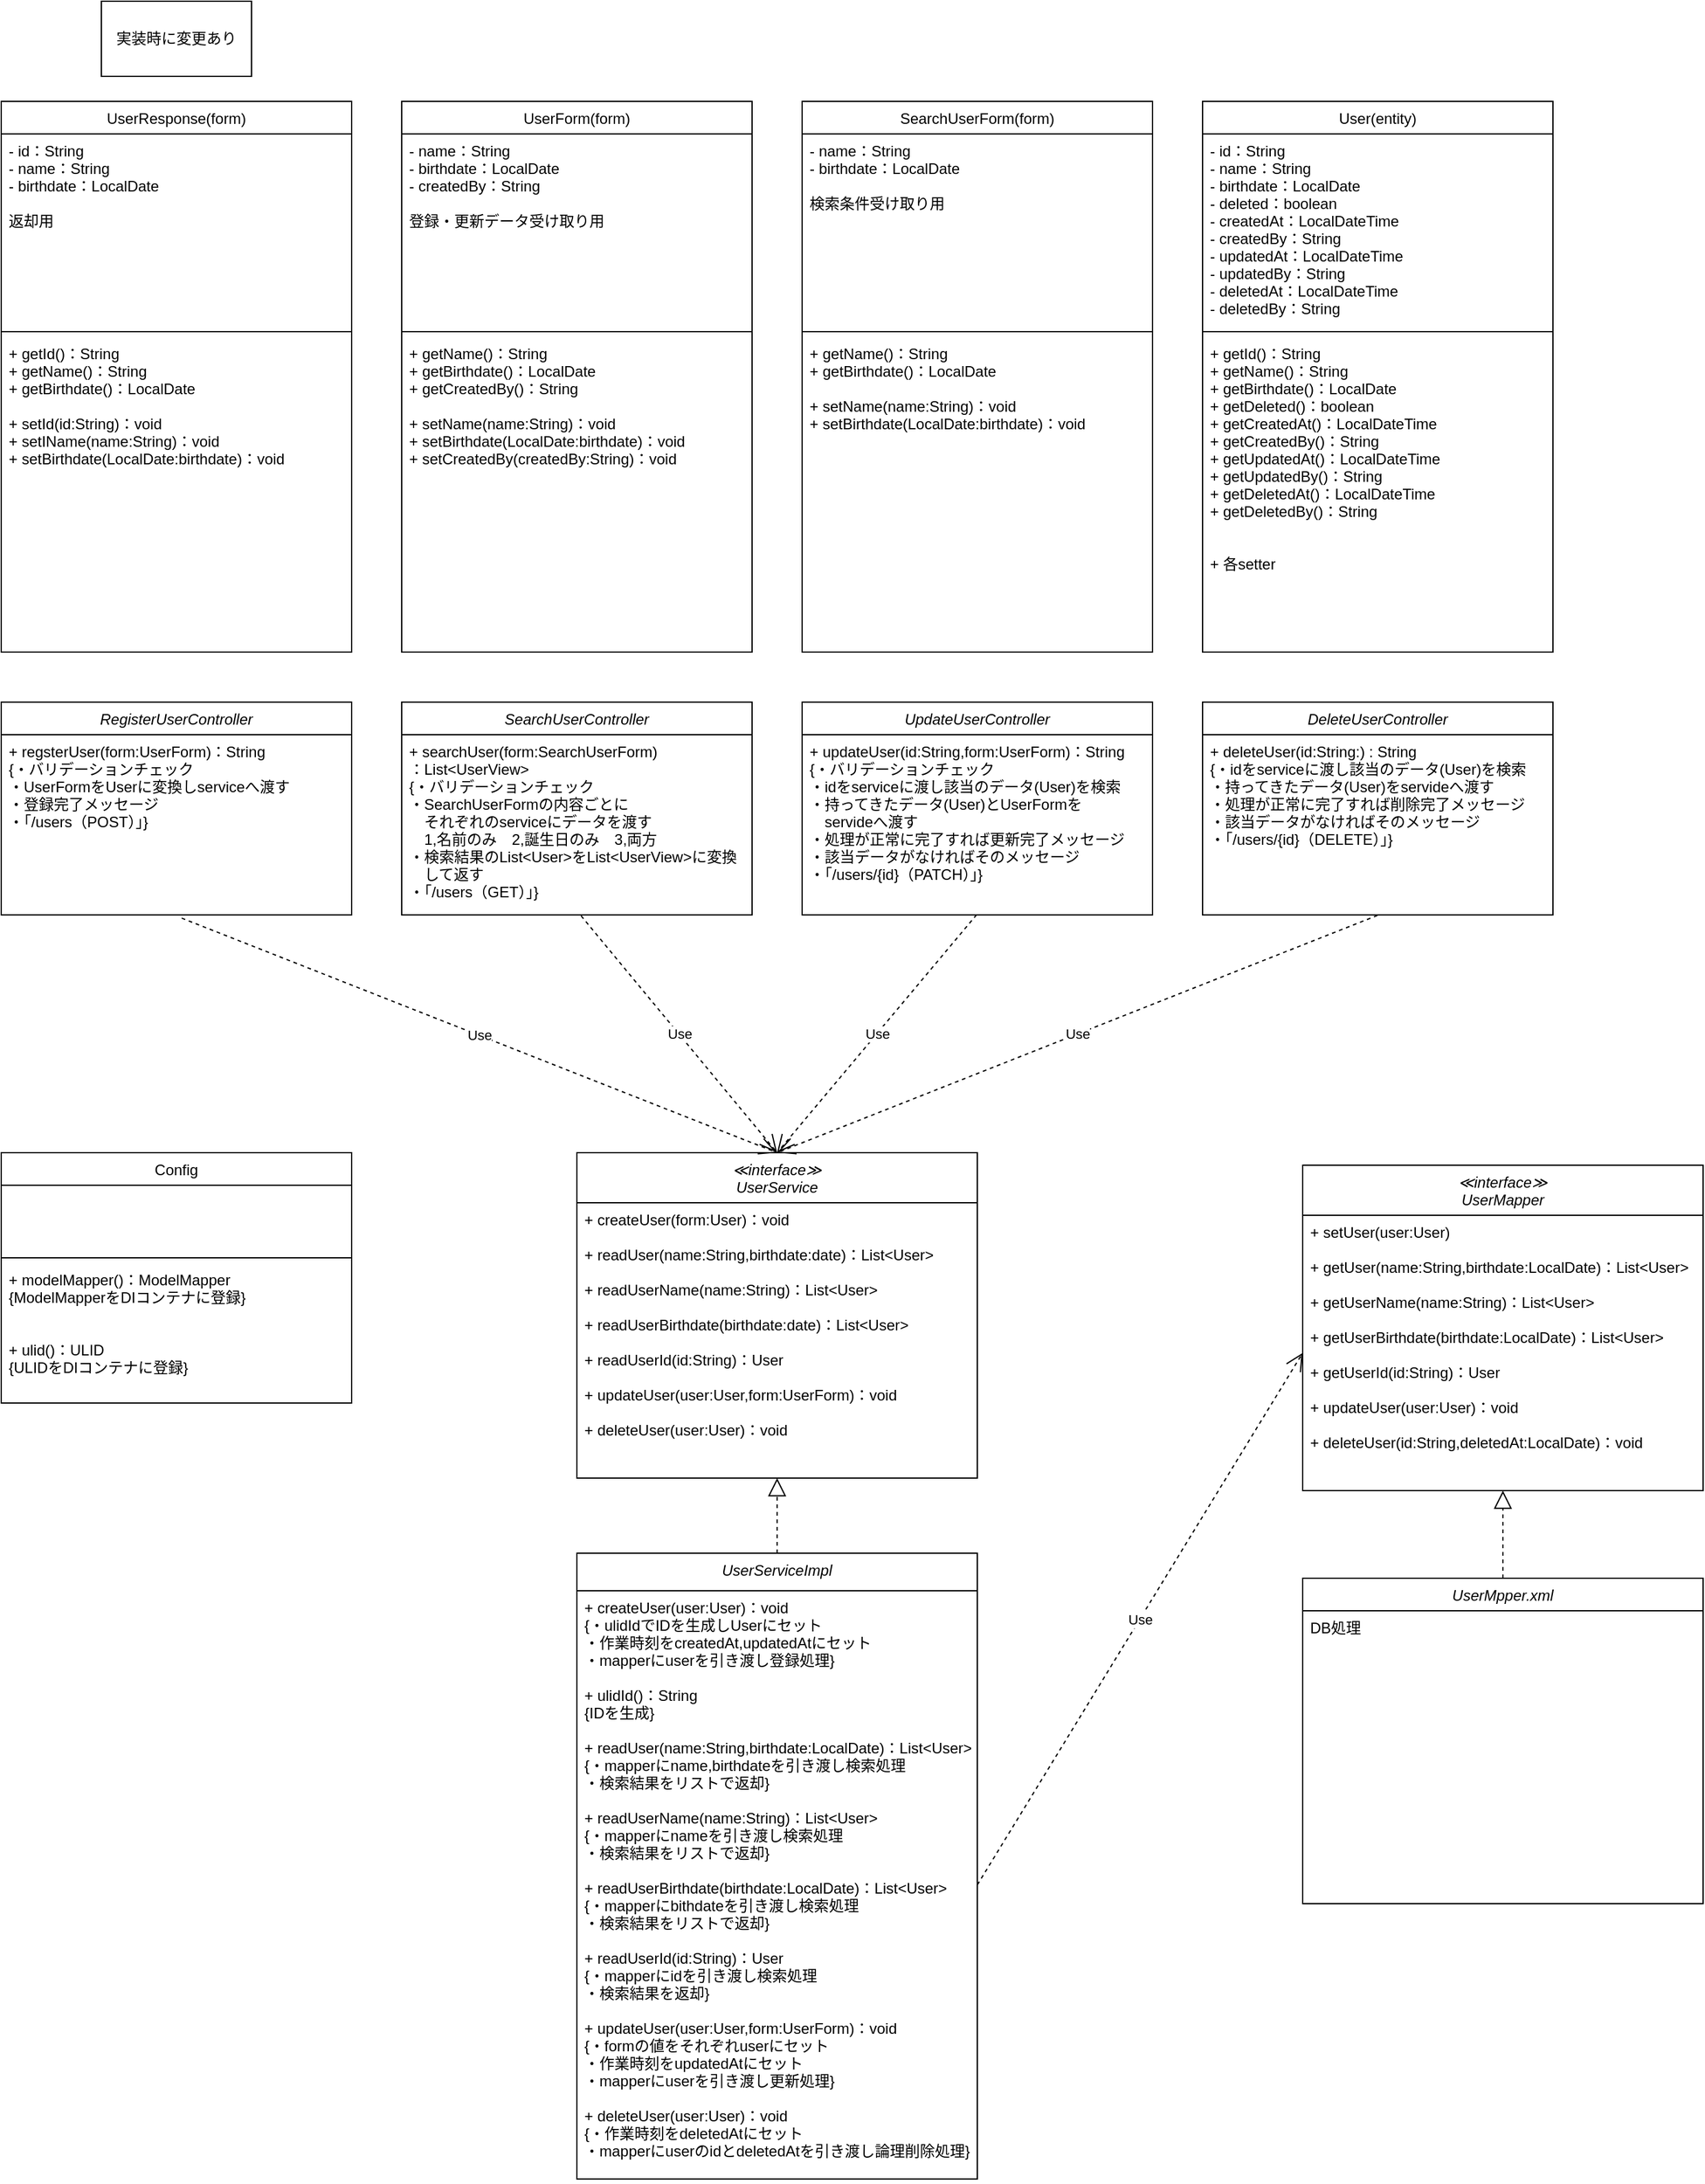 <mxfile version="18.1.1" type="github">
  <diagram id="C5RBs43oDa-KdzZeNtuy" name="Page-1">
    <mxGraphModel dx="2307" dy="1216" grid="1" gridSize="10" guides="1" tooltips="1" connect="1" arrows="1" fold="1" page="1" pageScale="1" pageWidth="827" pageHeight="1169" math="0" shadow="0">
      <root>
        <mxCell id="WIyWlLk6GJQsqaUBKTNV-0" />
        <mxCell id="WIyWlLk6GJQsqaUBKTNV-1" parent="WIyWlLk6GJQsqaUBKTNV-0" />
        <mxCell id="2Q6zyHyjx5GXIw4nZjvg-0" value="UserForm(form)" style="swimlane;fontStyle=0;align=center;verticalAlign=top;childLayout=stackLayout;horizontal=1;startSize=26;horizontalStack=0;resizeParent=1;resizeLast=0;collapsible=1;marginBottom=0;rounded=0;shadow=0;strokeWidth=1;" vertex="1" parent="WIyWlLk6GJQsqaUBKTNV-1">
          <mxGeometry x="320" y="80" width="280" height="440" as="geometry">
            <mxRectangle x="550" y="140" width="160" height="26" as="alternateBounds" />
          </mxGeometry>
        </mxCell>
        <mxCell id="2Q6zyHyjx5GXIw4nZjvg-1" value="- name：String&#xa;- birthdate：LocalDate&#xa;- createdBy：String&#xa;&#xa;登録・更新データ受け取り用" style="text;align=left;verticalAlign=top;spacingLeft=4;spacingRight=4;overflow=hidden;rotatable=0;points=[[0,0.5],[1,0.5]];portConstraint=eastwest;" vertex="1" parent="2Q6zyHyjx5GXIw4nZjvg-0">
          <mxGeometry y="26" width="280" height="154" as="geometry" />
        </mxCell>
        <mxCell id="2Q6zyHyjx5GXIw4nZjvg-2" value="" style="line;html=1;strokeWidth=1;align=left;verticalAlign=middle;spacingTop=-1;spacingLeft=3;spacingRight=3;rotatable=0;labelPosition=right;points=[];portConstraint=eastwest;" vertex="1" parent="2Q6zyHyjx5GXIw4nZjvg-0">
          <mxGeometry y="180" width="280" height="8" as="geometry" />
        </mxCell>
        <mxCell id="2Q6zyHyjx5GXIw4nZjvg-3" value="+ getName()：String&#xa;+ getBirthdate()：LocalDate&#xa;+ getCreatedBy()：String&#xa;&#xa;+ setName(name:String)：void&#xa;+ setBirthdate(LocalDate:birthdate)：void&#xa;+ setCreatedBy(createdBy:String)：void" style="text;align=left;verticalAlign=top;spacingLeft=4;spacingRight=4;overflow=hidden;rotatable=0;points=[[0,0.5],[1,0.5]];portConstraint=eastwest;" vertex="1" parent="2Q6zyHyjx5GXIw4nZjvg-0">
          <mxGeometry y="188" width="280" height="252" as="geometry" />
        </mxCell>
        <mxCell id="2Q6zyHyjx5GXIw4nZjvg-4" value="RegisterUserController" style="swimlane;fontStyle=2;align=center;verticalAlign=top;childLayout=stackLayout;horizontal=1;startSize=26;horizontalStack=0;resizeParent=1;resizeLast=0;collapsible=1;marginBottom=0;rounded=0;shadow=0;strokeWidth=1;" vertex="1" parent="WIyWlLk6GJQsqaUBKTNV-1">
          <mxGeometry y="560" width="280" height="170" as="geometry">
            <mxRectangle x="230" y="140" width="160" height="26" as="alternateBounds" />
          </mxGeometry>
        </mxCell>
        <mxCell id="2Q6zyHyjx5GXIw4nZjvg-5" value="+ regsterUser(form:UserForm)：String&#xa;{・バリデーションチェック&#xa;・UserFormをUserに変換しserviceへ渡す&#xa;・登録完了メッセージ&#xa;・「/users（POST）」}" style="text;align=left;verticalAlign=top;spacingLeft=4;spacingRight=4;overflow=hidden;rotatable=0;points=[[0,0.5],[1,0.5]];portConstraint=eastwest;" vertex="1" parent="2Q6zyHyjx5GXIw4nZjvg-4">
          <mxGeometry y="26" width="280" height="144" as="geometry" />
        </mxCell>
        <mxCell id="2Q6zyHyjx5GXIw4nZjvg-6" value="実装時に変更あり" style="whiteSpace=wrap;html=1;" vertex="1" parent="WIyWlLk6GJQsqaUBKTNV-1">
          <mxGeometry x="80" width="120" height="60" as="geometry" />
        </mxCell>
        <mxCell id="2Q6zyHyjx5GXIw4nZjvg-7" value="User(entity)" style="swimlane;fontStyle=0;align=center;verticalAlign=top;childLayout=stackLayout;horizontal=1;startSize=26;horizontalStack=0;resizeParent=1;resizeLast=0;collapsible=1;marginBottom=0;rounded=0;shadow=0;strokeWidth=1;" vertex="1" parent="WIyWlLk6GJQsqaUBKTNV-1">
          <mxGeometry x="960" y="80" width="280" height="440" as="geometry">
            <mxRectangle x="550" y="140" width="160" height="26" as="alternateBounds" />
          </mxGeometry>
        </mxCell>
        <mxCell id="2Q6zyHyjx5GXIw4nZjvg-8" value="- id：String&#xa;- name：String&#xa;- birthdate：LocalDate&#xa;- deleted：boolean&#xa;- createdAt：LocalDateTime&#xa;- createdBy：String&#xa;- updatedAt：LocalDateTime&#xa;- updatedBy：String&#xa;- deletedAt：LocalDateTime&#xa;- deletedBy：String" style="text;align=left;verticalAlign=top;spacingLeft=4;spacingRight=4;overflow=hidden;rotatable=0;points=[[0,0.5],[1,0.5]];portConstraint=eastwest;" vertex="1" parent="2Q6zyHyjx5GXIw4nZjvg-7">
          <mxGeometry y="26" width="280" height="154" as="geometry" />
        </mxCell>
        <mxCell id="2Q6zyHyjx5GXIw4nZjvg-9" value="" style="line;html=1;strokeWidth=1;align=left;verticalAlign=middle;spacingTop=-1;spacingLeft=3;spacingRight=3;rotatable=0;labelPosition=right;points=[];portConstraint=eastwest;" vertex="1" parent="2Q6zyHyjx5GXIw4nZjvg-7">
          <mxGeometry y="180" width="280" height="8" as="geometry" />
        </mxCell>
        <mxCell id="2Q6zyHyjx5GXIw4nZjvg-10" value="+ getId()：String&#xa;+ getName()：String&#xa;+ getBirthdate()：LocalDate&#xa;+ getDeleted()：boolean&#xa;+ getCreatedAt()：LocalDateTime&#xa;+ getCreatedBy()：String&#xa;+ getUpdatedAt()：LocalDateTime&#xa;+ getUpdatedBy()：String&#xa;+ getDeletedAt()：LocalDateTime&#xa;+ getDeletedBy()：String&#xa;&#xa;&#xa;+ 各setter" style="text;align=left;verticalAlign=top;spacingLeft=4;spacingRight=4;overflow=hidden;rotatable=0;points=[[0,0.5],[1,0.5]];portConstraint=eastwest;" vertex="1" parent="2Q6zyHyjx5GXIw4nZjvg-7">
          <mxGeometry y="188" width="280" height="252" as="geometry" />
        </mxCell>
        <mxCell id="2Q6zyHyjx5GXIw4nZjvg-11" value="UpdateUserController" style="swimlane;fontStyle=2;align=center;verticalAlign=top;childLayout=stackLayout;horizontal=1;startSize=26;horizontalStack=0;resizeParent=1;resizeLast=0;collapsible=1;marginBottom=0;rounded=0;shadow=0;strokeWidth=1;" vertex="1" parent="WIyWlLk6GJQsqaUBKTNV-1">
          <mxGeometry x="640" y="560" width="280" height="170" as="geometry">
            <mxRectangle x="230" y="140" width="160" height="26" as="alternateBounds" />
          </mxGeometry>
        </mxCell>
        <mxCell id="2Q6zyHyjx5GXIw4nZjvg-12" value="+ updateUser(id:String,form:UserForm)：String&#xa;{・バリデーションチェック&#xa;・idをserviceに渡し該当のデータ(User)を検索&#xa;・持ってきたデータ(User)とUserFormを&#xa;　servideへ渡す&#xa;・処理が正常に完了すれば更新完了メッセージ&#xa;・該当データがなければそのメッセージ&#xa;・「/users/{id}（PATCH）」}&#xa;" style="text;align=left;verticalAlign=top;spacingLeft=4;spacingRight=4;overflow=hidden;rotatable=0;points=[[0,0.5],[1,0.5]];portConstraint=eastwest;" vertex="1" parent="2Q6zyHyjx5GXIw4nZjvg-11">
          <mxGeometry y="26" width="280" height="144" as="geometry" />
        </mxCell>
        <mxCell id="2Q6zyHyjx5GXIw4nZjvg-13" value="≪interface≫&#xa;UserService" style="swimlane;fontStyle=2;align=center;verticalAlign=top;childLayout=stackLayout;horizontal=1;startSize=40;horizontalStack=0;resizeParent=1;resizeLast=0;collapsible=1;marginBottom=0;rounded=0;shadow=0;strokeWidth=1;" vertex="1" parent="WIyWlLk6GJQsqaUBKTNV-1">
          <mxGeometry x="460" y="920" width="320" height="260" as="geometry">
            <mxRectangle x="230" y="140" width="160" height="26" as="alternateBounds" />
          </mxGeometry>
        </mxCell>
        <mxCell id="2Q6zyHyjx5GXIw4nZjvg-14" value="+ createUser(form:User)：void&#xa;&#xa;+ readUser(name:String,birthdate:date)：List&lt;User&gt;&#xa;&#xa;+ readUserName(name:String)：List&lt;User&gt;&#xa;&#xa;+ readUserBirthdate(birthdate:date)：List&lt;User&gt;&#xa;&#xa;+ readUserId(id:String)：User&#xa;&#xa;+ updateUser(user:User,form:UserForm)：void&#xa;&#xa;+ deleteUser(user:User)：void" style="text;align=left;verticalAlign=top;spacingLeft=4;spacingRight=4;overflow=hidden;rotatable=0;points=[[0,0.5],[1,0.5]];portConstraint=eastwest;" vertex="1" parent="2Q6zyHyjx5GXIw4nZjvg-13">
          <mxGeometry y="40" width="320" height="220" as="geometry" />
        </mxCell>
        <mxCell id="2Q6zyHyjx5GXIw4nZjvg-15" value="Use" style="endArrow=open;endSize=12;dashed=1;html=1;rounded=0;entryX=0.5;entryY=0;entryDx=0;entryDy=0;exitX=0.515;exitY=1.018;exitDx=0;exitDy=0;exitPerimeter=0;" edge="1" parent="WIyWlLk6GJQsqaUBKTNV-1" source="2Q6zyHyjx5GXIw4nZjvg-5" target="2Q6zyHyjx5GXIw4nZjvg-13">
          <mxGeometry width="160" relative="1" as="geometry">
            <mxPoint x="260" y="702" as="sourcePoint" />
            <mxPoint x="420" y="702" as="targetPoint" />
          </mxGeometry>
        </mxCell>
        <mxCell id="2Q6zyHyjx5GXIw4nZjvg-16" value="Use" style="endArrow=open;endSize=12;dashed=1;html=1;rounded=0;entryX=0.5;entryY=0;entryDx=0;entryDy=0;exitX=0.498;exitY=0.999;exitDx=0;exitDy=0;exitPerimeter=0;" edge="1" parent="WIyWlLk6GJQsqaUBKTNV-1" source="2Q6zyHyjx5GXIw4nZjvg-12" target="2Q6zyHyjx5GXIw4nZjvg-13">
          <mxGeometry width="160" relative="1" as="geometry">
            <mxPoint x="499" y="704" as="sourcePoint" />
            <mxPoint x="659" y="704" as="targetPoint" />
          </mxGeometry>
        </mxCell>
        <mxCell id="2Q6zyHyjx5GXIw4nZjvg-17" value="UserServiceImpl" style="swimlane;fontStyle=2;align=center;verticalAlign=top;childLayout=stackLayout;horizontal=1;startSize=30;horizontalStack=0;resizeParent=1;resizeLast=0;collapsible=1;marginBottom=0;rounded=0;shadow=0;strokeWidth=1;" vertex="1" parent="WIyWlLk6GJQsqaUBKTNV-1">
          <mxGeometry x="460" y="1240" width="320" height="500" as="geometry">
            <mxRectangle x="230" y="140" width="160" height="26" as="alternateBounds" />
          </mxGeometry>
        </mxCell>
        <mxCell id="2Q6zyHyjx5GXIw4nZjvg-18" value="+ createUser(user:User)：void&#xa;{・ulidIdでIDを生成しUserにセット&#xa;・作業時刻をcreatedAt,updatedAtにセット&#xa;・mapperにuserを引き渡し登録処理}&#xa;&#xa;+ ulidId()：String&#xa;{IDを生成}&#xa;&#xa;+ readUser(name:String,birthdate:LocalDate)：List&lt;User&gt;&#xa;{・mapperにname,birthdateを引き渡し検索処理&#xa;・検索結果をリストで返却}&#xa;&#xa;+ readUserName(name:String)：List&lt;User&gt;&#xa;{・mapperにnameを引き渡し検索処理&#xa;・検索結果をリストで返却}&#xa;&#xa;+ readUserBirthdate(birthdate:LocalDate)：List&lt;User&gt;&#xa;{・mapperにbithdateを引き渡し検索処理&#xa;・検索結果をリストで返却}&#xa;&#xa;+ readUserId(id:String)：User&#xa;{・mapperにidを引き渡し検索処理&#xa;・検索結果を返却}&#xa;&#xa;+ updateUser(user:User,form:UserForm)：void&#xa;{・formの値をそれぞれuserにセット&#xa;・作業時刻をupdatedAtにセット&#xa;・mapperにuserを引き渡し更新処理}&#xa;&#xa;+ deleteUser(user:User)：void&#xa;{・作業時刻をdeletedAtにセット&#xa;・mapperにuserのidとdeletedAtを引き渡し論理削除処理}&#xa;" style="text;align=left;verticalAlign=top;spacingLeft=4;spacingRight=4;overflow=hidden;rotatable=0;points=[[0,0.5],[1,0.5]];portConstraint=eastwest;" vertex="1" parent="2Q6zyHyjx5GXIw4nZjvg-17">
          <mxGeometry y="30" width="320" height="470" as="geometry" />
        </mxCell>
        <mxCell id="2Q6zyHyjx5GXIw4nZjvg-19" value="" style="endArrow=block;dashed=1;endFill=0;endSize=12;html=1;rounded=0;exitX=0.5;exitY=0;exitDx=0;exitDy=0;entryX=0.5;entryY=1;entryDx=0;entryDy=0;" edge="1" parent="WIyWlLk6GJQsqaUBKTNV-1" source="2Q6zyHyjx5GXIw4nZjvg-17" target="2Q6zyHyjx5GXIw4nZjvg-13">
          <mxGeometry width="160" relative="1" as="geometry">
            <mxPoint x="390" y="1060" as="sourcePoint" />
            <mxPoint x="550" y="1060" as="targetPoint" />
          </mxGeometry>
        </mxCell>
        <mxCell id="2Q6zyHyjx5GXIw4nZjvg-20" value="≪interface≫&#xa;UserMapper" style="swimlane;fontStyle=2;align=center;verticalAlign=top;childLayout=stackLayout;horizontal=1;startSize=40;horizontalStack=0;resizeParent=1;resizeLast=0;collapsible=1;marginBottom=0;rounded=0;shadow=0;strokeWidth=1;" vertex="1" parent="WIyWlLk6GJQsqaUBKTNV-1">
          <mxGeometry x="1040" y="930" width="320" height="260" as="geometry">
            <mxRectangle x="230" y="140" width="160" height="26" as="alternateBounds" />
          </mxGeometry>
        </mxCell>
        <mxCell id="2Q6zyHyjx5GXIw4nZjvg-21" value="+ setUser(user:User)&#xa;&#xa;+ getUser(name:String,birthdate:LocalDate)：List&lt;User&gt;&#xa;&#xa;+ getUserName(name:String)：List&lt;User&gt;&#xa;&#xa;+ getUserBirthdate(birthdate:LocalDate)：List&lt;User&gt;&#xa;&#xa;+ getUserId(id:String)：User&#xa;&#xa;+ updateUser(user:User)：void&#xa;&#xa;+ deleteUser(id:String,deletedAt:LocalDate)：void&#xa;" style="text;align=left;verticalAlign=top;spacingLeft=4;spacingRight=4;overflow=hidden;rotatable=0;points=[[0,0.5],[1,0.5]];portConstraint=eastwest;" vertex="1" parent="2Q6zyHyjx5GXIw4nZjvg-20">
          <mxGeometry y="40" width="320" height="220" as="geometry" />
        </mxCell>
        <mxCell id="2Q6zyHyjx5GXIw4nZjvg-22" value="Use" style="endArrow=open;endSize=12;dashed=1;html=1;rounded=0;entryX=0;entryY=0.5;entryDx=0;entryDy=0;exitX=1;exitY=0.5;exitDx=0;exitDy=0;" edge="1" parent="WIyWlLk6GJQsqaUBKTNV-1" source="2Q6zyHyjx5GXIw4nZjvg-18" target="2Q6zyHyjx5GXIw4nZjvg-21">
          <mxGeometry width="160" relative="1" as="geometry">
            <mxPoint x="350" y="1280" as="sourcePoint" />
            <mxPoint x="550" y="1270" as="targetPoint" />
          </mxGeometry>
        </mxCell>
        <mxCell id="2Q6zyHyjx5GXIw4nZjvg-23" value="UserMpper.xml" style="swimlane;fontStyle=2;align=center;verticalAlign=top;childLayout=stackLayout;horizontal=1;startSize=26;horizontalStack=0;resizeParent=1;resizeLast=0;collapsible=1;marginBottom=0;rounded=0;shadow=0;strokeWidth=1;" vertex="1" parent="WIyWlLk6GJQsqaUBKTNV-1">
          <mxGeometry x="1040" y="1260" width="320" height="260" as="geometry">
            <mxRectangle x="230" y="140" width="160" height="26" as="alternateBounds" />
          </mxGeometry>
        </mxCell>
        <mxCell id="2Q6zyHyjx5GXIw4nZjvg-24" value="DB処理" style="text;align=left;verticalAlign=top;spacingLeft=4;spacingRight=4;overflow=hidden;rotatable=0;points=[[0,0.5],[1,0.5]];portConstraint=eastwest;" vertex="1" parent="2Q6zyHyjx5GXIw4nZjvg-23">
          <mxGeometry y="26" width="320" height="134" as="geometry" />
        </mxCell>
        <mxCell id="2Q6zyHyjx5GXIw4nZjvg-25" value="" style="endArrow=block;dashed=1;endFill=0;endSize=12;html=1;rounded=0;entryX=0.5;entryY=1;entryDx=0;entryDy=0;exitX=0.5;exitY=0;exitDx=0;exitDy=0;" edge="1" parent="WIyWlLk6GJQsqaUBKTNV-1" source="2Q6zyHyjx5GXIw4nZjvg-23" target="2Q6zyHyjx5GXIw4nZjvg-20">
          <mxGeometry width="160" relative="1" as="geometry">
            <mxPoint x="550" y="1260" as="sourcePoint" />
            <mxPoint x="710" y="1260" as="targetPoint" />
          </mxGeometry>
        </mxCell>
        <mxCell id="2Q6zyHyjx5GXIw4nZjvg-26" value="SearchUserController" style="swimlane;fontStyle=2;align=center;verticalAlign=top;childLayout=stackLayout;horizontal=1;startSize=26;horizontalStack=0;resizeParent=1;resizeLast=0;collapsible=1;marginBottom=0;rounded=0;shadow=0;strokeWidth=1;" vertex="1" parent="WIyWlLk6GJQsqaUBKTNV-1">
          <mxGeometry x="320" y="560" width="280" height="170" as="geometry">
            <mxRectangle x="230" y="140" width="160" height="26" as="alternateBounds" />
          </mxGeometry>
        </mxCell>
        <mxCell id="2Q6zyHyjx5GXIw4nZjvg-27" value="+ searchUser(form:SearchUserForm)&#xa;：List&lt;UserView&gt;&#xa;{・バリデーションチェック&#xa;・SearchUserFormの内容ごとに&#xa;　それぞれのserviceにデータを渡す&#xa;　1,名前のみ　2,誕生日のみ　3,両方&#xa;・検索結果のList&lt;User&gt;をList&lt;UserView&gt;に変換&#xa;　して返す&#xa;・「/users（GET）」}&#xa;&#xa;" style="text;align=left;verticalAlign=top;spacingLeft=4;spacingRight=4;overflow=hidden;rotatable=0;points=[[0,0.5],[1,0.5]];portConstraint=eastwest;" vertex="1" parent="2Q6zyHyjx5GXIw4nZjvg-26">
          <mxGeometry y="26" width="280" height="144" as="geometry" />
        </mxCell>
        <mxCell id="2Q6zyHyjx5GXIw4nZjvg-28" value="Use" style="endArrow=open;endSize=12;dashed=1;html=1;rounded=0;entryX=0.5;entryY=0;entryDx=0;entryDy=0;exitX=0.512;exitY=1.005;exitDx=0;exitDy=0;exitPerimeter=0;" edge="1" parent="WIyWlLk6GJQsqaUBKTNV-1" source="2Q6zyHyjx5GXIw4nZjvg-27" target="2Q6zyHyjx5GXIw4nZjvg-13">
          <mxGeometry width="160" relative="1" as="geometry">
            <mxPoint x="360" y="740" as="sourcePoint" />
            <mxPoint x="520" y="740" as="targetPoint" />
          </mxGeometry>
        </mxCell>
        <mxCell id="2Q6zyHyjx5GXIw4nZjvg-29" value="UserResponse(form)" style="swimlane;fontStyle=0;align=center;verticalAlign=top;childLayout=stackLayout;horizontal=1;startSize=26;horizontalStack=0;resizeParent=1;resizeLast=0;collapsible=1;marginBottom=0;rounded=0;shadow=0;strokeWidth=1;" vertex="1" parent="WIyWlLk6GJQsqaUBKTNV-1">
          <mxGeometry y="80" width="280" height="440" as="geometry">
            <mxRectangle x="550" y="140" width="160" height="26" as="alternateBounds" />
          </mxGeometry>
        </mxCell>
        <mxCell id="2Q6zyHyjx5GXIw4nZjvg-30" value="- id：String&#xa;- name：String&#xa;- birthdate：LocalDate&#xa;&#xa;返却用" style="text;align=left;verticalAlign=top;spacingLeft=4;spacingRight=4;overflow=hidden;rotatable=0;points=[[0,0.5],[1,0.5]];portConstraint=eastwest;" vertex="1" parent="2Q6zyHyjx5GXIw4nZjvg-29">
          <mxGeometry y="26" width="280" height="154" as="geometry" />
        </mxCell>
        <mxCell id="2Q6zyHyjx5GXIw4nZjvg-31" value="" style="line;html=1;strokeWidth=1;align=left;verticalAlign=middle;spacingTop=-1;spacingLeft=3;spacingRight=3;rotatable=0;labelPosition=right;points=[];portConstraint=eastwest;" vertex="1" parent="2Q6zyHyjx5GXIw4nZjvg-29">
          <mxGeometry y="180" width="280" height="8" as="geometry" />
        </mxCell>
        <mxCell id="2Q6zyHyjx5GXIw4nZjvg-32" value="+ getId()：String&#xa;+ getName()：String&#xa;+ getBirthdate()：LocalDate&#xa;&#xa;+ setId(id:String)：void&#xa;+ setIName(name:String)：void&#xa;+ setBirthdate(LocalDate:birthdate)：void" style="text;align=left;verticalAlign=top;spacingLeft=4;spacingRight=4;overflow=hidden;rotatable=0;points=[[0,0.5],[1,0.5]];portConstraint=eastwest;" vertex="1" parent="2Q6zyHyjx5GXIw4nZjvg-29">
          <mxGeometry y="188" width="280" height="252" as="geometry" />
        </mxCell>
        <mxCell id="2Q6zyHyjx5GXIw4nZjvg-33" value="SearchUserForm(form)" style="swimlane;fontStyle=0;align=center;verticalAlign=top;childLayout=stackLayout;horizontal=1;startSize=26;horizontalStack=0;resizeParent=1;resizeLast=0;collapsible=1;marginBottom=0;rounded=0;shadow=0;strokeWidth=1;" vertex="1" parent="WIyWlLk6GJQsqaUBKTNV-1">
          <mxGeometry x="640" y="80" width="280" height="440" as="geometry">
            <mxRectangle x="550" y="140" width="160" height="26" as="alternateBounds" />
          </mxGeometry>
        </mxCell>
        <mxCell id="2Q6zyHyjx5GXIw4nZjvg-34" value="- name：String&#xa;- birthdate：LocalDate&#xa;&#xa;検索条件受け取り用" style="text;align=left;verticalAlign=top;spacingLeft=4;spacingRight=4;overflow=hidden;rotatable=0;points=[[0,0.5],[1,0.5]];portConstraint=eastwest;" vertex="1" parent="2Q6zyHyjx5GXIw4nZjvg-33">
          <mxGeometry y="26" width="280" height="154" as="geometry" />
        </mxCell>
        <mxCell id="2Q6zyHyjx5GXIw4nZjvg-35" value="" style="line;html=1;strokeWidth=1;align=left;verticalAlign=middle;spacingTop=-1;spacingLeft=3;spacingRight=3;rotatable=0;labelPosition=right;points=[];portConstraint=eastwest;" vertex="1" parent="2Q6zyHyjx5GXIw4nZjvg-33">
          <mxGeometry y="180" width="280" height="8" as="geometry" />
        </mxCell>
        <mxCell id="2Q6zyHyjx5GXIw4nZjvg-36" value="+ getName()：String&#xa;+ getBirthdate()：LocalDate&#xa;&#xa;+ setName(name:String)：void&#xa;+ setBirthdate(LocalDate:birthdate)：void" style="text;align=left;verticalAlign=top;spacingLeft=4;spacingRight=4;overflow=hidden;rotatable=0;points=[[0,0.5],[1,0.5]];portConstraint=eastwest;" vertex="1" parent="2Q6zyHyjx5GXIw4nZjvg-33">
          <mxGeometry y="188" width="280" height="252" as="geometry" />
        </mxCell>
        <mxCell id="2Q6zyHyjx5GXIw4nZjvg-37" value="DeleteUserController" style="swimlane;fontStyle=2;align=center;verticalAlign=top;childLayout=stackLayout;horizontal=1;startSize=26;horizontalStack=0;resizeParent=1;resizeLast=0;collapsible=1;marginBottom=0;rounded=0;shadow=0;strokeWidth=1;" vertex="1" parent="WIyWlLk6GJQsqaUBKTNV-1">
          <mxGeometry x="960" y="560" width="280" height="170" as="geometry">
            <mxRectangle x="230" y="140" width="160" height="26" as="alternateBounds" />
          </mxGeometry>
        </mxCell>
        <mxCell id="2Q6zyHyjx5GXIw4nZjvg-38" value="+ deleteUser(id:String:) : String&#xa;{・idをserviceに渡し該当のデータ(User)を検索&#xa;・持ってきたデータ(User)をservideへ渡す&#xa;・処理が正常に完了すれば削除完了メッセージ&#xa;・該当データがなければそのメッセージ&#xa;・「/users/{id}（DELETE）」}&#xa;" style="text;align=left;verticalAlign=top;spacingLeft=4;spacingRight=4;overflow=hidden;rotatable=0;points=[[0,0.5],[1,0.5]];portConstraint=eastwest;" vertex="1" parent="2Q6zyHyjx5GXIw4nZjvg-37">
          <mxGeometry y="26" width="280" height="144" as="geometry" />
        </mxCell>
        <mxCell id="2Q6zyHyjx5GXIw4nZjvg-39" value="Use" style="endArrow=open;endSize=12;dashed=1;html=1;rounded=0;exitX=0.499;exitY=1.003;exitDx=0;exitDy=0;exitPerimeter=0;entryX=0.5;entryY=0;entryDx=0;entryDy=0;" edge="1" parent="WIyWlLk6GJQsqaUBKTNV-1" source="2Q6zyHyjx5GXIw4nZjvg-38" target="2Q6zyHyjx5GXIw4nZjvg-13">
          <mxGeometry width="160" relative="1" as="geometry">
            <mxPoint x="1060" y="780" as="sourcePoint" />
            <mxPoint x="1220" y="780" as="targetPoint" />
          </mxGeometry>
        </mxCell>
        <mxCell id="2Q6zyHyjx5GXIw4nZjvg-40" value="Config" style="swimlane;fontStyle=0;align=center;verticalAlign=top;childLayout=stackLayout;horizontal=1;startSize=26;horizontalStack=0;resizeParent=1;resizeLast=0;collapsible=1;marginBottom=0;rounded=0;shadow=0;strokeWidth=1;" vertex="1" parent="WIyWlLk6GJQsqaUBKTNV-1">
          <mxGeometry y="920" width="280" height="200" as="geometry">
            <mxRectangle x="550" y="140" width="160" height="26" as="alternateBounds" />
          </mxGeometry>
        </mxCell>
        <mxCell id="2Q6zyHyjx5GXIw4nZjvg-41" value="&#xa;&#xa;&#xa;" style="text;align=left;verticalAlign=top;spacingLeft=4;spacingRight=4;overflow=hidden;rotatable=0;points=[[0,0.5],[1,0.5]];portConstraint=eastwest;" vertex="1" parent="2Q6zyHyjx5GXIw4nZjvg-40">
          <mxGeometry y="26" width="280" height="54" as="geometry" />
        </mxCell>
        <mxCell id="2Q6zyHyjx5GXIw4nZjvg-42" value="" style="line;html=1;strokeWidth=1;align=left;verticalAlign=middle;spacingTop=-1;spacingLeft=3;spacingRight=3;rotatable=0;labelPosition=right;points=[];portConstraint=eastwest;" vertex="1" parent="2Q6zyHyjx5GXIw4nZjvg-40">
          <mxGeometry y="80" width="280" height="8" as="geometry" />
        </mxCell>
        <mxCell id="2Q6zyHyjx5GXIw4nZjvg-43" value="+ modelMapper()：ModelMapper&#xa;{ModelMapperをDIコンテナに登録}&#xa;&#xa;&#xa;+ ulid()：ULID&#xa;{ULIDをDIコンテナに登録}" style="text;align=left;verticalAlign=top;spacingLeft=4;spacingRight=4;overflow=hidden;rotatable=0;points=[[0,0.5],[1,0.5]];portConstraint=eastwest;" vertex="1" parent="2Q6zyHyjx5GXIw4nZjvg-40">
          <mxGeometry y="88" width="280" height="102" as="geometry" />
        </mxCell>
      </root>
    </mxGraphModel>
  </diagram>
</mxfile>
